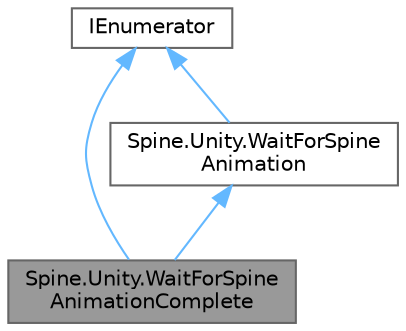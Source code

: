 digraph "Spine.Unity.WaitForSpineAnimationComplete"
{
 // LATEX_PDF_SIZE
  bgcolor="transparent";
  edge [fontname=Helvetica,fontsize=10,labelfontname=Helvetica,labelfontsize=10];
  node [fontname=Helvetica,fontsize=10,shape=box,height=0.2,width=0.4];
  Node1 [id="Node000001",label="Spine.Unity.WaitForSpine\lAnimationComplete",height=0.2,width=0.4,color="gray40", fillcolor="grey60", style="filled", fontcolor="black",tooltip="Use this as a condition-blocking yield instruction for Unity Coroutines. The routine will pause until..."];
  Node2 -> Node1 [id="edge4_Node000001_Node000002",dir="back",color="steelblue1",style="solid",tooltip=" "];
  Node2 [id="Node000002",label="Spine.Unity.WaitForSpine\lAnimation",height=0.2,width=0.4,color="gray40", fillcolor="white", style="filled",URL="$class_spine_1_1_unity_1_1_wait_for_spine_animation.html",tooltip="Use this as a condition-blocking yield instruction for Unity Coroutines. The routine will pause until..."];
  Node3 -> Node2 [id="edge5_Node000002_Node000003",dir="back",color="steelblue1",style="solid",tooltip=" "];
  Node3 [id="Node000003",label="IEnumerator",height=0.2,width=0.4,color="gray40", fillcolor="white", style="filled",tooltip=" "];
  Node3 -> Node1 [id="edge6_Node000001_Node000003",dir="back",color="steelblue1",style="solid",tooltip=" "];
}
